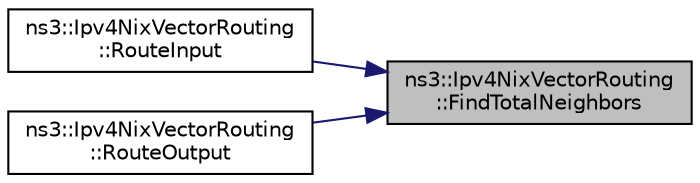 digraph "ns3::Ipv4NixVectorRouting::FindTotalNeighbors"
{
 // LATEX_PDF_SIZE
  edge [fontname="Helvetica",fontsize="10",labelfontname="Helvetica",labelfontsize="10"];
  node [fontname="Helvetica",fontsize="10",shape=record];
  rankdir="RL";
  Node1 [label="ns3::Ipv4NixVectorRouting\l::FindTotalNeighbors",height=0.2,width=0.4,color="black", fillcolor="grey75", style="filled", fontcolor="black",tooltip="Simple iterates through the nodes net-devices and determines how many neighbors it has."];
  Node1 -> Node2 [dir="back",color="midnightblue",fontsize="10",style="solid",fontname="Helvetica"];
  Node2 [label="ns3::Ipv4NixVectorRouting\l::RouteInput",height=0.2,width=0.4,color="black", fillcolor="white", style="filled",URL="$classns3_1_1_ipv4_nix_vector_routing.html#a35d3d496fc0f96e1fd0106b353404c0c",tooltip="Route an input packet (to be forwarded or locally delivered)"];
  Node1 -> Node3 [dir="back",color="midnightblue",fontsize="10",style="solid",fontname="Helvetica"];
  Node3 [label="ns3::Ipv4NixVectorRouting\l::RouteOutput",height=0.2,width=0.4,color="black", fillcolor="white", style="filled",URL="$classns3_1_1_ipv4_nix_vector_routing.html#ac7bbf06105fc46edc431bdc7be58f3e7",tooltip="Query routing cache for an existing route, for an outbound packet."];
}
